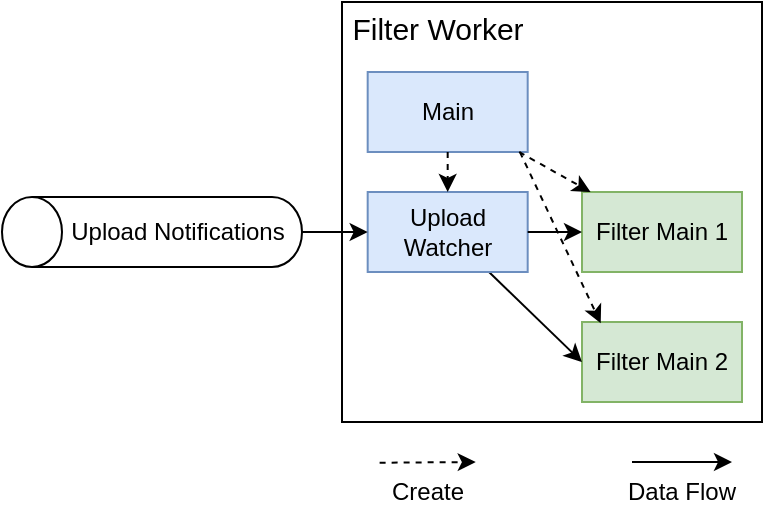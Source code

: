 <mxfile version="15.5.8" type="device"><diagram id="yUeZxLBAgX1D_oVrXQqh" name="Page-1"><mxGraphModel dx="981" dy="1332" grid="1" gridSize="10" guides="1" tooltips="1" connect="1" arrows="1" fold="1" page="1" pageScale="1" pageWidth="1100" pageHeight="850" math="0" shadow="0"><root><mxCell id="0"/><mxCell id="1" parent="0"/><mxCell id="KStmM9vmcO4H8JzvkIT6-1" value="" style="rounded=0;whiteSpace=wrap;html=1;fontSize=15;strokeWidth=1;" vertex="1" parent="1"><mxGeometry x="370" y="-200" width="210" height="210" as="geometry"/></mxCell><mxCell id="KStmM9vmcO4H8JzvkIT6-15" value="Filter Main 2" style="rounded=0;whiteSpace=wrap;html=1;fillColor=#d5e8d4;strokeColor=#82b366;" vertex="1" parent="1"><mxGeometry x="490" y="-40" width="80" height="40" as="geometry"/></mxCell><mxCell id="KStmM9vmcO4H8JzvkIT6-16" value="Main" style="rounded=0;whiteSpace=wrap;html=1;fillColor=#dae8fc;strokeColor=#6c8ebf;" vertex="1" parent="1"><mxGeometry x="382.84" y="-165" width="80" height="40" as="geometry"/></mxCell><mxCell id="KStmM9vmcO4H8JzvkIT6-21" value="Filter Worker" style="text;html=1;strokeColor=none;fillColor=none;align=center;verticalAlign=middle;whiteSpace=wrap;rounded=0;fontSize=15;" vertex="1" parent="1"><mxGeometry x="372.84" y="-195" width="90" height="15" as="geometry"/></mxCell><mxCell id="KStmM9vmcO4H8JzvkIT6-31" value="" style="edgeStyle=none;rounded=0;orthogonalLoop=1;jettySize=auto;html=1;entryX=0;entryY=0.5;entryDx=0;entryDy=0;" edge="1" parent="1" source="KStmM9vmcO4H8JzvkIT6-25" target="KStmM9vmcO4H8JzvkIT6-15"><mxGeometry relative="1" as="geometry"><mxPoint x="522.84" y="-85" as="targetPoint"/></mxGeometry></mxCell><mxCell id="KStmM9vmcO4H8JzvkIT6-25" value="Upload Watcher" style="rounded=0;whiteSpace=wrap;html=1;fillColor=#dae8fc;strokeColor=#6c8ebf;" vertex="1" parent="1"><mxGeometry x="382.84" y="-105" width="80" height="40" as="geometry"/></mxCell><mxCell id="KStmM9vmcO4H8JzvkIT6-28" value="" style="rounded=0;orthogonalLoop=1;jettySize=auto;html=1;" edge="1" parent="1" source="KStmM9vmcO4H8JzvkIT6-26" target="KStmM9vmcO4H8JzvkIT6-25"><mxGeometry relative="1" as="geometry"/></mxCell><mxCell id="KStmM9vmcO4H8JzvkIT6-26" value="Upload Notifications" style="shape=cylinder3;whiteSpace=wrap;html=1;boundedLbl=1;backgroundOutline=1;size=15;direction=north;" vertex="1" parent="1"><mxGeometry x="200" y="-102.5" width="150" height="35" as="geometry"/></mxCell><mxCell id="KStmM9vmcO4H8JzvkIT6-33" value="Filter Main 1" style="rounded=0;whiteSpace=wrap;html=1;fillColor=#d5e8d4;strokeColor=#82b366;" vertex="1" parent="1"><mxGeometry x="490" y="-105" width="80" height="40" as="geometry"/></mxCell><mxCell id="KStmM9vmcO4H8JzvkIT6-34" value="" style="edgeStyle=none;rounded=0;orthogonalLoop=1;jettySize=auto;html=1;" edge="1" parent="1" source="KStmM9vmcO4H8JzvkIT6-25" target="KStmM9vmcO4H8JzvkIT6-33"><mxGeometry relative="1" as="geometry"><mxPoint x="472.84" y="-61.108" as="sourcePoint"/><mxPoint x="580" y="-23.892" as="targetPoint"/></mxGeometry></mxCell><mxCell id="KStmM9vmcO4H8JzvkIT6-36" value="" style="endArrow=classic;html=1;rounded=0;dashed=1;" edge="1" parent="1" source="KStmM9vmcO4H8JzvkIT6-16" target="KStmM9vmcO4H8JzvkIT6-25"><mxGeometry width="50" height="50" relative="1" as="geometry"><mxPoint x="520" y="-110" as="sourcePoint"/><mxPoint x="570" y="-160" as="targetPoint"/></mxGeometry></mxCell><mxCell id="KStmM9vmcO4H8JzvkIT6-37" value="" style="endArrow=classic;html=1;rounded=0;dashed=1;" edge="1" parent="1" source="KStmM9vmcO4H8JzvkIT6-16" target="KStmM9vmcO4H8JzvkIT6-33"><mxGeometry width="50" height="50" relative="1" as="geometry"><mxPoint x="432.84" y="-115" as="sourcePoint"/><mxPoint x="432.84" y="-95" as="targetPoint"/></mxGeometry></mxCell><mxCell id="KStmM9vmcO4H8JzvkIT6-38" value="" style="endArrow=classic;html=1;rounded=0;dashed=1;exitX=0.951;exitY=0.999;exitDx=0;exitDy=0;exitPerimeter=0;entryX=0.117;entryY=0.015;entryDx=0;entryDy=0;entryPerimeter=0;" edge="1" parent="1" source="KStmM9vmcO4H8JzvkIT6-16" target="KStmM9vmcO4H8JzvkIT6-15"><mxGeometry width="50" height="50" relative="1" as="geometry"><mxPoint x="468.56" y="-115" as="sourcePoint"/><mxPoint x="504.28" y="-95" as="targetPoint"/></mxGeometry></mxCell><mxCell id="KStmM9vmcO4H8JzvkIT6-39" value="" style="endArrow=classic;html=1;rounded=0;dashed=1;entryX=0.117;entryY=0.015;entryDx=0;entryDy=0;entryPerimeter=0;" edge="1" parent="1"><mxGeometry width="50" height="50" relative="1" as="geometry"><mxPoint x="388.81" y="30.36" as="sourcePoint"/><mxPoint x="436.87" y="30.0" as="targetPoint"/></mxGeometry></mxCell><mxCell id="KStmM9vmcO4H8JzvkIT6-40" value="Create" style="text;html=1;strokeColor=none;fillColor=none;align=center;verticalAlign=middle;whiteSpace=wrap;rounded=0;" vertex="1" parent="1"><mxGeometry x="382.84" y="30" width="60" height="30" as="geometry"/></mxCell><mxCell id="KStmM9vmcO4H8JzvkIT6-41" value="" style="edgeStyle=none;rounded=0;orthogonalLoop=1;jettySize=auto;html=1;" edge="1" parent="1"><mxGeometry relative="1" as="geometry"><mxPoint x="515" y="30" as="sourcePoint"/><mxPoint x="565" y="30" as="targetPoint"/></mxGeometry></mxCell><mxCell id="KStmM9vmcO4H8JzvkIT6-42" value="Data Flow" style="text;html=1;strokeColor=none;fillColor=none;align=center;verticalAlign=middle;whiteSpace=wrap;rounded=0;" vertex="1" parent="1"><mxGeometry x="510" y="30" width="60" height="30" as="geometry"/></mxCell></root></mxGraphModel></diagram></mxfile>